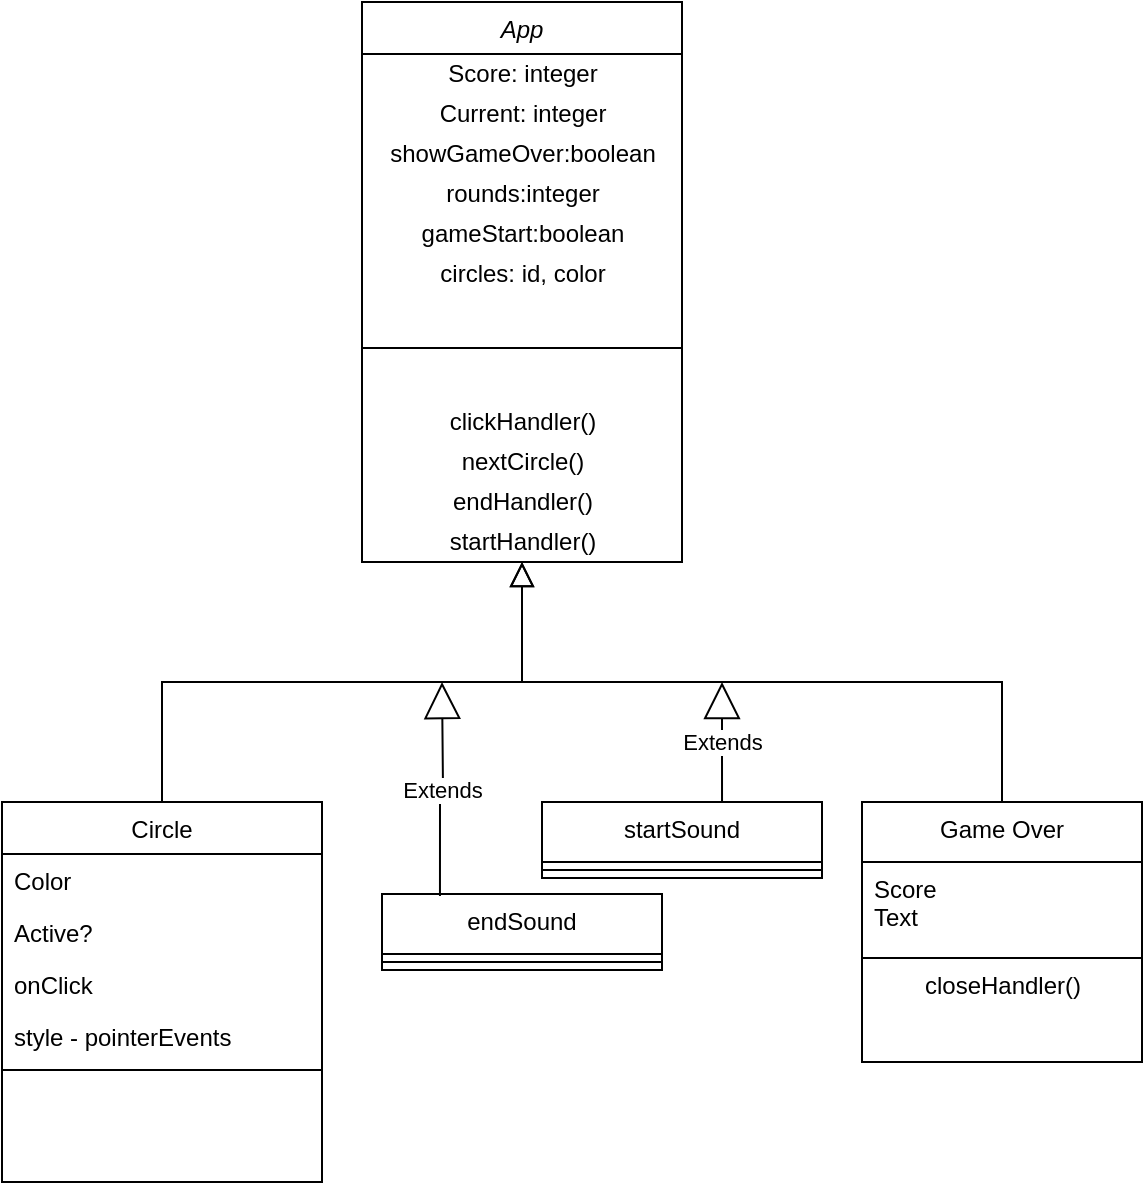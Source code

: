 <mxfile version="14.6.10" type="github">
  <diagram id="C5RBs43oDa-KdzZeNtuy" name="Page-1">
    <mxGraphModel dx="1422" dy="914" grid="1" gridSize="10" guides="1" tooltips="1" connect="1" arrows="1" fold="1" page="1" pageScale="1" pageWidth="827" pageHeight="1169" math="0" shadow="0">
      <root>
        <mxCell id="WIyWlLk6GJQsqaUBKTNV-0" />
        <mxCell id="WIyWlLk6GJQsqaUBKTNV-1" parent="WIyWlLk6GJQsqaUBKTNV-0" />
        <mxCell id="zkfFHV4jXpPFQw0GAbJ--0" value="App" style="swimlane;fontStyle=2;align=center;verticalAlign=top;childLayout=stackLayout;horizontal=1;startSize=26;horizontalStack=0;resizeParent=1;resizeLast=0;collapsible=1;marginBottom=0;rounded=0;shadow=0;strokeWidth=1;" parent="WIyWlLk6GJQsqaUBKTNV-1" vertex="1">
          <mxGeometry x="290" y="70" width="160" height="280" as="geometry">
            <mxRectangle x="230" y="140" width="160" height="26" as="alternateBounds" />
          </mxGeometry>
        </mxCell>
        <mxCell id="Og-bzt8S7CJiVklHqH-2-12" value="Score: integer" style="text;html=1;align=center;verticalAlign=middle;resizable=0;points=[];autosize=1;strokeColor=none;" vertex="1" parent="zkfFHV4jXpPFQw0GAbJ--0">
          <mxGeometry y="26" width="160" height="20" as="geometry" />
        </mxCell>
        <mxCell id="Og-bzt8S7CJiVklHqH-2-11" value="Current: integer" style="text;html=1;align=center;verticalAlign=middle;resizable=0;points=[];autosize=1;strokeColor=none;" vertex="1" parent="zkfFHV4jXpPFQw0GAbJ--0">
          <mxGeometry y="46" width="160" height="20" as="geometry" />
        </mxCell>
        <mxCell id="Og-bzt8S7CJiVklHqH-2-13" value="showGameOver:boolean" style="text;html=1;align=center;verticalAlign=middle;resizable=0;points=[];autosize=1;strokeColor=none;" vertex="1" parent="zkfFHV4jXpPFQw0GAbJ--0">
          <mxGeometry y="66" width="160" height="20" as="geometry" />
        </mxCell>
        <mxCell id="Og-bzt8S7CJiVklHqH-2-14" value="rounds:integer" style="text;html=1;align=center;verticalAlign=middle;resizable=0;points=[];autosize=1;strokeColor=none;" vertex="1" parent="zkfFHV4jXpPFQw0GAbJ--0">
          <mxGeometry y="86" width="160" height="20" as="geometry" />
        </mxCell>
        <mxCell id="Og-bzt8S7CJiVklHqH-2-15" value="gameStart:boolean" style="text;html=1;align=center;verticalAlign=middle;resizable=0;points=[];autosize=1;strokeColor=none;" vertex="1" parent="zkfFHV4jXpPFQw0GAbJ--0">
          <mxGeometry y="106" width="160" height="20" as="geometry" />
        </mxCell>
        <mxCell id="Og-bzt8S7CJiVklHqH-2-16" value="circles: id, color" style="text;html=1;align=center;verticalAlign=middle;resizable=0;points=[];autosize=1;strokeColor=none;" vertex="1" parent="zkfFHV4jXpPFQw0GAbJ--0">
          <mxGeometry y="126" width="160" height="20" as="geometry" />
        </mxCell>
        <mxCell id="zkfFHV4jXpPFQw0GAbJ--4" value="" style="line;html=1;strokeWidth=1;align=left;verticalAlign=middle;spacingTop=-1;spacingLeft=3;spacingRight=3;rotatable=0;labelPosition=right;points=[];portConstraint=eastwest;" parent="zkfFHV4jXpPFQw0GAbJ--0" vertex="1">
          <mxGeometry y="146" width="160" height="54" as="geometry" />
        </mxCell>
        <mxCell id="Og-bzt8S7CJiVklHqH-2-1" value="clickHandler()" style="text;html=1;align=center;verticalAlign=middle;resizable=0;points=[];autosize=1;strokeColor=none;" vertex="1" parent="zkfFHV4jXpPFQw0GAbJ--0">
          <mxGeometry y="200" width="160" height="20" as="geometry" />
        </mxCell>
        <mxCell id="Og-bzt8S7CJiVklHqH-2-2" value="nextCircle()" style="text;html=1;align=center;verticalAlign=middle;resizable=0;points=[];autosize=1;strokeColor=none;" vertex="1" parent="zkfFHV4jXpPFQw0GAbJ--0">
          <mxGeometry y="220" width="160" height="20" as="geometry" />
        </mxCell>
        <mxCell id="Og-bzt8S7CJiVklHqH-2-3" value="endHandler()" style="text;html=1;align=center;verticalAlign=middle;resizable=0;points=[];autosize=1;strokeColor=none;" vertex="1" parent="zkfFHV4jXpPFQw0GAbJ--0">
          <mxGeometry y="240" width="160" height="20" as="geometry" />
        </mxCell>
        <mxCell id="Og-bzt8S7CJiVklHqH-2-4" value="startHandler()" style="text;html=1;align=center;verticalAlign=middle;resizable=0;points=[];autosize=1;strokeColor=none;" vertex="1" parent="zkfFHV4jXpPFQw0GAbJ--0">
          <mxGeometry y="260" width="160" height="20" as="geometry" />
        </mxCell>
        <mxCell id="zkfFHV4jXpPFQw0GAbJ--6" value="Circle" style="swimlane;fontStyle=0;align=center;verticalAlign=top;childLayout=stackLayout;horizontal=1;startSize=26;horizontalStack=0;resizeParent=1;resizeLast=0;collapsible=1;marginBottom=0;rounded=0;shadow=0;strokeWidth=1;" parent="WIyWlLk6GJQsqaUBKTNV-1" vertex="1">
          <mxGeometry x="110" y="470" width="160" height="190" as="geometry">
            <mxRectangle x="130" y="380" width="160" height="26" as="alternateBounds" />
          </mxGeometry>
        </mxCell>
        <mxCell id="zkfFHV4jXpPFQw0GAbJ--7" value="Color" style="text;align=left;verticalAlign=top;spacingLeft=4;spacingRight=4;overflow=hidden;rotatable=0;points=[[0,0.5],[1,0.5]];portConstraint=eastwest;" parent="zkfFHV4jXpPFQw0GAbJ--6" vertex="1">
          <mxGeometry y="26" width="160" height="26" as="geometry" />
        </mxCell>
        <mxCell id="zkfFHV4jXpPFQw0GAbJ--8" value="Active?" style="text;align=left;verticalAlign=top;spacingLeft=4;spacingRight=4;overflow=hidden;rotatable=0;points=[[0,0.5],[1,0.5]];portConstraint=eastwest;rounded=0;shadow=0;html=0;" parent="zkfFHV4jXpPFQw0GAbJ--6" vertex="1">
          <mxGeometry y="52" width="160" height="26" as="geometry" />
        </mxCell>
        <mxCell id="Og-bzt8S7CJiVklHqH-2-6" value="onClick" style="text;align=left;verticalAlign=top;spacingLeft=4;spacingRight=4;overflow=hidden;rotatable=0;points=[[0,0.5],[1,0.5]];portConstraint=eastwest;rounded=0;shadow=0;html=0;" vertex="1" parent="zkfFHV4jXpPFQw0GAbJ--6">
          <mxGeometry y="78" width="160" height="26" as="geometry" />
        </mxCell>
        <mxCell id="Og-bzt8S7CJiVklHqH-2-5" value="style - pointerEvents" style="text;align=left;verticalAlign=top;spacingLeft=4;spacingRight=4;overflow=hidden;rotatable=0;points=[[0,0.5],[1,0.5]];portConstraint=eastwest;rounded=0;shadow=0;html=0;" vertex="1" parent="zkfFHV4jXpPFQw0GAbJ--6">
          <mxGeometry y="104" width="160" height="26" as="geometry" />
        </mxCell>
        <mxCell id="zkfFHV4jXpPFQw0GAbJ--9" value="" style="line;html=1;strokeWidth=1;align=left;verticalAlign=middle;spacingTop=-1;spacingLeft=3;spacingRight=3;rotatable=0;labelPosition=right;points=[];portConstraint=eastwest;" parent="zkfFHV4jXpPFQw0GAbJ--6" vertex="1">
          <mxGeometry y="130" width="160" height="8" as="geometry" />
        </mxCell>
        <mxCell id="zkfFHV4jXpPFQw0GAbJ--12" value="" style="endArrow=block;endSize=10;endFill=0;shadow=0;strokeWidth=1;rounded=0;edgeStyle=elbowEdgeStyle;elbow=vertical;" parent="WIyWlLk6GJQsqaUBKTNV-1" source="zkfFHV4jXpPFQw0GAbJ--6" target="zkfFHV4jXpPFQw0GAbJ--0" edge="1">
          <mxGeometry width="160" relative="1" as="geometry">
            <mxPoint x="200" y="203" as="sourcePoint" />
            <mxPoint x="200" y="203" as="targetPoint" />
          </mxGeometry>
        </mxCell>
        <mxCell id="zkfFHV4jXpPFQw0GAbJ--13" value="Game Over" style="swimlane;fontStyle=0;align=center;verticalAlign=top;childLayout=stackLayout;horizontal=1;startSize=30;horizontalStack=0;resizeParent=1;resizeLast=0;collapsible=1;marginBottom=0;rounded=0;shadow=0;strokeWidth=1;" parent="WIyWlLk6GJQsqaUBKTNV-1" vertex="1">
          <mxGeometry x="540" y="470" width="140" height="130" as="geometry">
            <mxRectangle x="340" y="380" width="170" height="26" as="alternateBounds" />
          </mxGeometry>
        </mxCell>
        <mxCell id="zkfFHV4jXpPFQw0GAbJ--14" value="Score&#xa;Text&#xa;" style="text;align=left;verticalAlign=top;spacingLeft=4;spacingRight=4;overflow=hidden;rotatable=0;points=[[0,0.5],[1,0.5]];portConstraint=eastwest;" parent="zkfFHV4jXpPFQw0GAbJ--13" vertex="1">
          <mxGeometry y="30" width="140" height="44" as="geometry" />
        </mxCell>
        <mxCell id="zkfFHV4jXpPFQw0GAbJ--15" value="" style="line;html=1;strokeWidth=1;align=left;verticalAlign=middle;spacingTop=-1;spacingLeft=3;spacingRight=3;rotatable=0;labelPosition=right;points=[];portConstraint=eastwest;" parent="zkfFHV4jXpPFQw0GAbJ--13" vertex="1">
          <mxGeometry y="74" width="140" height="8" as="geometry" />
        </mxCell>
        <mxCell id="Og-bzt8S7CJiVklHqH-2-9" value="closeHandler()" style="text;html=1;align=center;verticalAlign=middle;resizable=0;points=[];autosize=1;strokeColor=none;" vertex="1" parent="zkfFHV4jXpPFQw0GAbJ--13">
          <mxGeometry y="82" width="140" height="20" as="geometry" />
        </mxCell>
        <mxCell id="zkfFHV4jXpPFQw0GAbJ--16" value="" style="endArrow=block;endSize=10;endFill=0;shadow=0;strokeWidth=1;rounded=0;edgeStyle=elbowEdgeStyle;elbow=vertical;" parent="WIyWlLk6GJQsqaUBKTNV-1" source="zkfFHV4jXpPFQw0GAbJ--13" target="zkfFHV4jXpPFQw0GAbJ--0" edge="1">
          <mxGeometry width="160" relative="1" as="geometry">
            <mxPoint x="210" y="373" as="sourcePoint" />
            <mxPoint x="310" y="271" as="targetPoint" />
          </mxGeometry>
        </mxCell>
        <mxCell id="Og-bzt8S7CJiVklHqH-2-17" value="startSound" style="swimlane;fontStyle=0;align=center;verticalAlign=top;childLayout=stackLayout;horizontal=1;startSize=30;horizontalStack=0;resizeParent=1;resizeLast=0;collapsible=1;marginBottom=0;rounded=0;shadow=0;strokeWidth=1;" vertex="1" parent="WIyWlLk6GJQsqaUBKTNV-1">
          <mxGeometry x="380" y="470" width="140" height="38" as="geometry">
            <mxRectangle x="340" y="380" width="170" height="26" as="alternateBounds" />
          </mxGeometry>
        </mxCell>
        <mxCell id="Og-bzt8S7CJiVklHqH-2-19" value="" style="line;html=1;strokeWidth=1;align=left;verticalAlign=middle;spacingTop=-1;spacingLeft=3;spacingRight=3;rotatable=0;labelPosition=right;points=[];portConstraint=eastwest;" vertex="1" parent="Og-bzt8S7CJiVklHqH-2-17">
          <mxGeometry y="30" width="140" height="8" as="geometry" />
        </mxCell>
        <mxCell id="Og-bzt8S7CJiVklHqH-2-21" value="endSound" style="swimlane;fontStyle=0;align=center;verticalAlign=top;childLayout=stackLayout;horizontal=1;startSize=30;horizontalStack=0;resizeParent=1;resizeLast=0;collapsible=1;marginBottom=0;rounded=0;shadow=0;strokeWidth=1;" vertex="1" parent="WIyWlLk6GJQsqaUBKTNV-1">
          <mxGeometry x="300" y="516" width="140" height="38" as="geometry">
            <mxRectangle x="340" y="380" width="170" height="26" as="alternateBounds" />
          </mxGeometry>
        </mxCell>
        <mxCell id="Og-bzt8S7CJiVklHqH-2-22" value="" style="line;html=1;strokeWidth=1;align=left;verticalAlign=middle;spacingTop=-1;spacingLeft=3;spacingRight=3;rotatable=0;labelPosition=right;points=[];portConstraint=eastwest;" vertex="1" parent="Og-bzt8S7CJiVklHqH-2-21">
          <mxGeometry y="30" width="140" height="8" as="geometry" />
        </mxCell>
        <mxCell id="Og-bzt8S7CJiVklHqH-2-23" value="Extends" style="endArrow=block;endSize=16;endFill=0;html=1;rounded=0;edgeStyle=orthogonalEdgeStyle;exitX=0.207;exitY=0.026;exitDx=0;exitDy=0;exitPerimeter=0;" edge="1" parent="WIyWlLk6GJQsqaUBKTNV-1" source="Og-bzt8S7CJiVklHqH-2-21">
          <mxGeometry width="160" relative="1" as="geometry">
            <mxPoint x="330" y="510" as="sourcePoint" />
            <mxPoint x="330" y="410" as="targetPoint" />
          </mxGeometry>
        </mxCell>
        <mxCell id="Og-bzt8S7CJiVklHqH-2-24" value="Extends" style="endArrow=block;endSize=16;endFill=0;html=1;rounded=0;edgeStyle=orthogonalEdgeStyle;exitX=0.643;exitY=0;exitDx=0;exitDy=0;exitPerimeter=0;" edge="1" parent="WIyWlLk6GJQsqaUBKTNV-1" source="Og-bzt8S7CJiVklHqH-2-17">
          <mxGeometry width="160" relative="1" as="geometry">
            <mxPoint x="470" y="460" as="sourcePoint" />
            <mxPoint x="470" y="410" as="targetPoint" />
            <Array as="points" />
          </mxGeometry>
        </mxCell>
      </root>
    </mxGraphModel>
  </diagram>
</mxfile>
